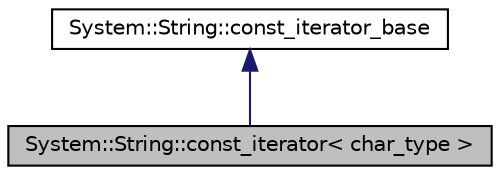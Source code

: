 digraph G
{
  edge [fontname="Helvetica",fontsize="10",labelfontname="Helvetica",labelfontsize="10"];
  node [fontname="Helvetica",fontsize="10",shape=record];
  Node1 [label="System::String::const_iterator\< char_type \>",height=0.2,width=0.4,color="black", fillcolor="grey75", style="filled" fontcolor="black"];
  Node2 -> Node1 [dir="back",color="midnightblue",fontsize="10",style="solid",fontname="Helvetica"];
  Node2 [label="System::String::const_iterator_base",height=0.2,width=0.4,color="black", fillcolor="white", style="filled",URL="$class_system_1_1_string_1_1const__iterator__base.html"];
}
